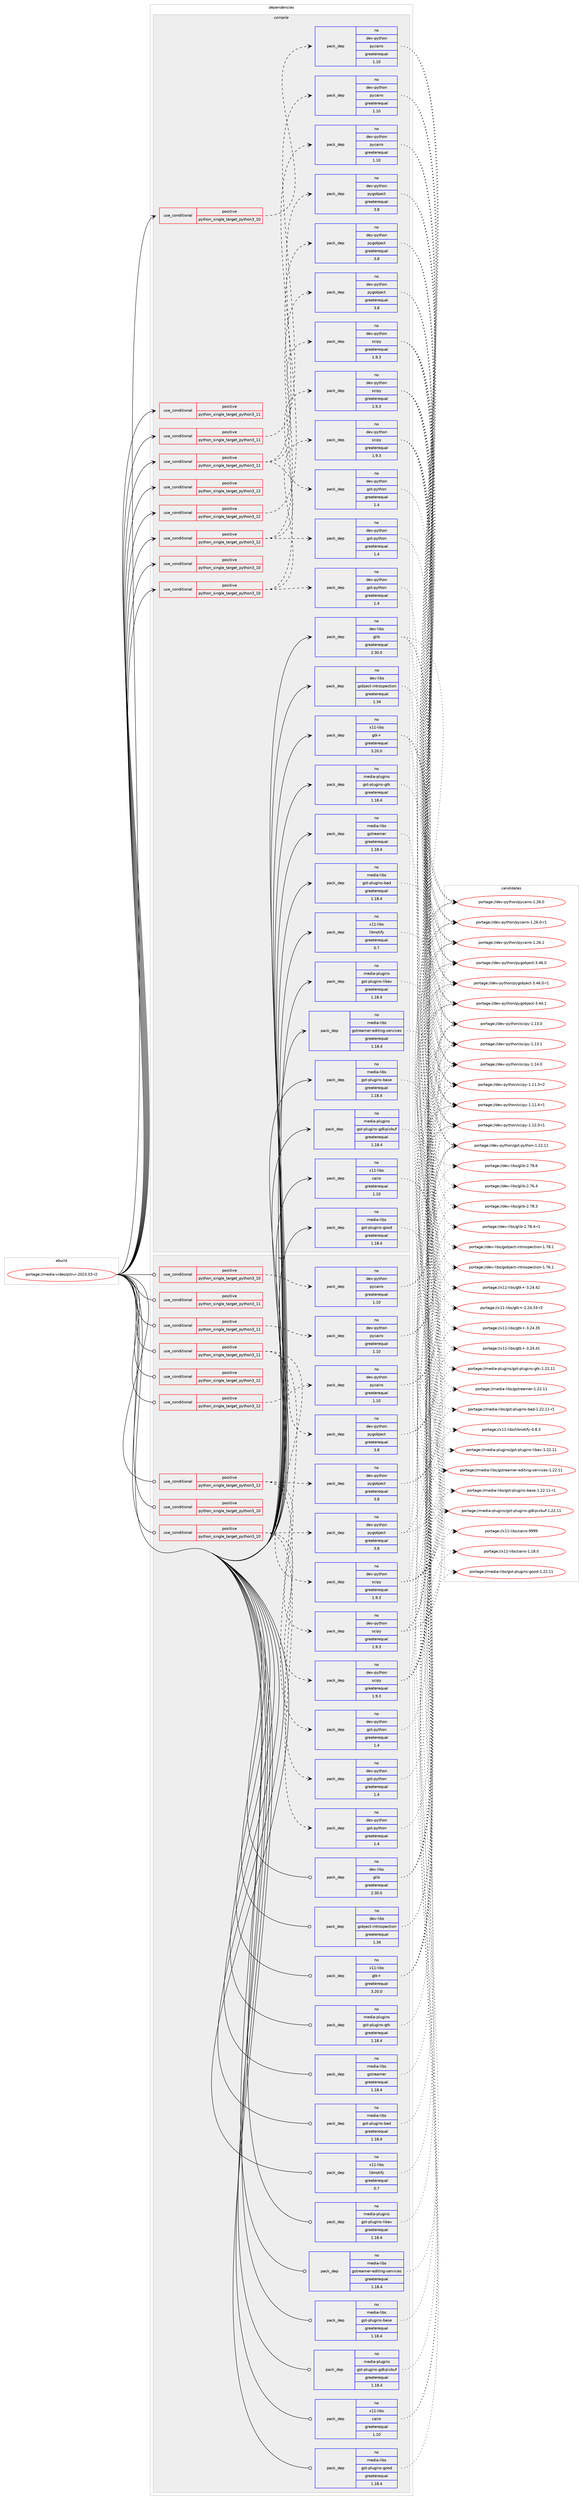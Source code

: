 digraph prolog {

# *************
# Graph options
# *************

newrank=true;
concentrate=true;
compound=true;
graph [rankdir=LR,fontname=Helvetica,fontsize=10,ranksep=1.5];#, ranksep=2.5, nodesep=0.2];
edge  [arrowhead=vee];
node  [fontname=Helvetica,fontsize=10];

# **********
# The ebuild
# **********

subgraph cluster_leftcol {
color=gray;
rank=same;
label=<<i>ebuild</i>>;
id [label="portage://media-video/pitivi-2023.03-r2", color=red, width=4, href="../media-video/pitivi-2023.03-r2.svg"];
}

# ****************
# The dependencies
# ****************

subgraph cluster_midcol {
color=gray;
label=<<i>dependencies</i>>;
subgraph cluster_compile {
fillcolor="#eeeeee";
style=filled;
label=<<i>compile</i>>;
subgraph cond83471 {
dependency171587 [label=<<TABLE BORDER="0" CELLBORDER="1" CELLSPACING="0" CELLPADDING="4"><TR><TD ROWSPAN="3" CELLPADDING="10">use_conditional</TD></TR><TR><TD>positive</TD></TR><TR><TD>python_single_target_python3_10</TD></TR></TABLE>>, shape=none, color=red];
# *** BEGIN UNKNOWN DEPENDENCY TYPE (TODO) ***
# dependency171587 -> package_dependency(portage://media-video/pitivi-2023.03-r2,install,no,dev-lang,python,none,[,,],[slot(3.10)],[use(enable(sqlite),none)])
# *** END UNKNOWN DEPENDENCY TYPE (TODO) ***

}
id:e -> dependency171587:w [weight=20,style="solid",arrowhead="vee"];
subgraph cond83472 {
dependency171588 [label=<<TABLE BORDER="0" CELLBORDER="1" CELLSPACING="0" CELLPADDING="4"><TR><TD ROWSPAN="3" CELLPADDING="10">use_conditional</TD></TR><TR><TD>positive</TD></TR><TR><TD>python_single_target_python3_10</TD></TR></TABLE>>, shape=none, color=red];
# *** BEGIN UNKNOWN DEPENDENCY TYPE (TODO) ***
# dependency171588 -> package_dependency(portage://media-video/pitivi-2023.03-r2,install,no,dev-python,dbus-python,none,[,,],[],[use(enable(python_targets_python3_10),negative)])
# *** END UNKNOWN DEPENDENCY TYPE (TODO) ***

subgraph pack85636 {
dependency171589 [label=<<TABLE BORDER="0" CELLBORDER="1" CELLSPACING="0" CELLPADDING="4" WIDTH="220"><TR><TD ROWSPAN="6" CELLPADDING="30">pack_dep</TD></TR><TR><TD WIDTH="110">no</TD></TR><TR><TD>dev-python</TD></TR><TR><TD>gst-python</TD></TR><TR><TD>greaterequal</TD></TR><TR><TD>1.4</TD></TR></TABLE>>, shape=none, color=blue];
}
dependency171588:e -> dependency171589:w [weight=20,style="dashed",arrowhead="vee"];
# *** BEGIN UNKNOWN DEPENDENCY TYPE (TODO) ***
# dependency171588 -> package_dependency(portage://media-video/pitivi-2023.03-r2,install,no,dev-python,matplotlib,none,[,,],[],[use(enable(python_targets_python3_10),negative)])
# *** END UNKNOWN DEPENDENCY TYPE (TODO) ***

# *** BEGIN UNKNOWN DEPENDENCY TYPE (TODO) ***
# dependency171588 -> package_dependency(portage://media-video/pitivi-2023.03-r2,install,no,dev-python,numpy,none,[,,],[],[use(enable(python_targets_python3_10),negative)])
# *** END UNKNOWN DEPENDENCY TYPE (TODO) ***

subgraph pack85637 {
dependency171590 [label=<<TABLE BORDER="0" CELLBORDER="1" CELLSPACING="0" CELLPADDING="4" WIDTH="220"><TR><TD ROWSPAN="6" CELLPADDING="30">pack_dep</TD></TR><TR><TD WIDTH="110">no</TD></TR><TR><TD>dev-python</TD></TR><TR><TD>pygobject</TD></TR><TR><TD>greaterequal</TD></TR><TR><TD>3.8</TD></TR></TABLE>>, shape=none, color=blue];
}
dependency171588:e -> dependency171590:w [weight=20,style="dashed",arrowhead="vee"];
subgraph pack85638 {
dependency171591 [label=<<TABLE BORDER="0" CELLBORDER="1" CELLSPACING="0" CELLPADDING="4" WIDTH="220"><TR><TD ROWSPAN="6" CELLPADDING="30">pack_dep</TD></TR><TR><TD WIDTH="110">no</TD></TR><TR><TD>dev-python</TD></TR><TR><TD>scipy</TD></TR><TR><TD>greaterequal</TD></TR><TR><TD>1.9.3</TD></TR></TABLE>>, shape=none, color=blue];
}
dependency171588:e -> dependency171591:w [weight=20,style="dashed",arrowhead="vee"];
}
id:e -> dependency171588:w [weight=20,style="solid",arrowhead="vee"];
subgraph cond83473 {
dependency171592 [label=<<TABLE BORDER="0" CELLBORDER="1" CELLSPACING="0" CELLPADDING="4"><TR><TD ROWSPAN="3" CELLPADDING="10">use_conditional</TD></TR><TR><TD>positive</TD></TR><TR><TD>python_single_target_python3_10</TD></TR></TABLE>>, shape=none, color=red];
subgraph pack85639 {
dependency171593 [label=<<TABLE BORDER="0" CELLBORDER="1" CELLSPACING="0" CELLPADDING="4" WIDTH="220"><TR><TD ROWSPAN="6" CELLPADDING="30">pack_dep</TD></TR><TR><TD WIDTH="110">no</TD></TR><TR><TD>dev-python</TD></TR><TR><TD>pycairo</TD></TR><TR><TD>greaterequal</TD></TR><TR><TD>1.10</TD></TR></TABLE>>, shape=none, color=blue];
}
dependency171592:e -> dependency171593:w [weight=20,style="dashed",arrowhead="vee"];
}
id:e -> dependency171592:w [weight=20,style="solid",arrowhead="vee"];
subgraph cond83474 {
dependency171594 [label=<<TABLE BORDER="0" CELLBORDER="1" CELLSPACING="0" CELLPADDING="4"><TR><TD ROWSPAN="3" CELLPADDING="10">use_conditional</TD></TR><TR><TD>positive</TD></TR><TR><TD>python_single_target_python3_11</TD></TR></TABLE>>, shape=none, color=red];
# *** BEGIN UNKNOWN DEPENDENCY TYPE (TODO) ***
# dependency171594 -> package_dependency(portage://media-video/pitivi-2023.03-r2,install,no,dev-lang,python,none,[,,],[slot(3.11)],[use(enable(sqlite),none)])
# *** END UNKNOWN DEPENDENCY TYPE (TODO) ***

}
id:e -> dependency171594:w [weight=20,style="solid",arrowhead="vee"];
subgraph cond83475 {
dependency171595 [label=<<TABLE BORDER="0" CELLBORDER="1" CELLSPACING="0" CELLPADDING="4"><TR><TD ROWSPAN="3" CELLPADDING="10">use_conditional</TD></TR><TR><TD>positive</TD></TR><TR><TD>python_single_target_python3_11</TD></TR></TABLE>>, shape=none, color=red];
# *** BEGIN UNKNOWN DEPENDENCY TYPE (TODO) ***
# dependency171595 -> package_dependency(portage://media-video/pitivi-2023.03-r2,install,no,dev-python,dbus-python,none,[,,],[],[use(enable(python_targets_python3_11),negative)])
# *** END UNKNOWN DEPENDENCY TYPE (TODO) ***

subgraph pack85640 {
dependency171596 [label=<<TABLE BORDER="0" CELLBORDER="1" CELLSPACING="0" CELLPADDING="4" WIDTH="220"><TR><TD ROWSPAN="6" CELLPADDING="30">pack_dep</TD></TR><TR><TD WIDTH="110">no</TD></TR><TR><TD>dev-python</TD></TR><TR><TD>gst-python</TD></TR><TR><TD>greaterequal</TD></TR><TR><TD>1.4</TD></TR></TABLE>>, shape=none, color=blue];
}
dependency171595:e -> dependency171596:w [weight=20,style="dashed",arrowhead="vee"];
# *** BEGIN UNKNOWN DEPENDENCY TYPE (TODO) ***
# dependency171595 -> package_dependency(portage://media-video/pitivi-2023.03-r2,install,no,dev-python,matplotlib,none,[,,],[],[use(enable(python_targets_python3_11),negative)])
# *** END UNKNOWN DEPENDENCY TYPE (TODO) ***

# *** BEGIN UNKNOWN DEPENDENCY TYPE (TODO) ***
# dependency171595 -> package_dependency(portage://media-video/pitivi-2023.03-r2,install,no,dev-python,numpy,none,[,,],[],[use(enable(python_targets_python3_11),negative)])
# *** END UNKNOWN DEPENDENCY TYPE (TODO) ***

subgraph pack85641 {
dependency171597 [label=<<TABLE BORDER="0" CELLBORDER="1" CELLSPACING="0" CELLPADDING="4" WIDTH="220"><TR><TD ROWSPAN="6" CELLPADDING="30">pack_dep</TD></TR><TR><TD WIDTH="110">no</TD></TR><TR><TD>dev-python</TD></TR><TR><TD>pygobject</TD></TR><TR><TD>greaterequal</TD></TR><TR><TD>3.8</TD></TR></TABLE>>, shape=none, color=blue];
}
dependency171595:e -> dependency171597:w [weight=20,style="dashed",arrowhead="vee"];
subgraph pack85642 {
dependency171598 [label=<<TABLE BORDER="0" CELLBORDER="1" CELLSPACING="0" CELLPADDING="4" WIDTH="220"><TR><TD ROWSPAN="6" CELLPADDING="30">pack_dep</TD></TR><TR><TD WIDTH="110">no</TD></TR><TR><TD>dev-python</TD></TR><TR><TD>scipy</TD></TR><TR><TD>greaterequal</TD></TR><TR><TD>1.9.3</TD></TR></TABLE>>, shape=none, color=blue];
}
dependency171595:e -> dependency171598:w [weight=20,style="dashed",arrowhead="vee"];
}
id:e -> dependency171595:w [weight=20,style="solid",arrowhead="vee"];
subgraph cond83476 {
dependency171599 [label=<<TABLE BORDER="0" CELLBORDER="1" CELLSPACING="0" CELLPADDING="4"><TR><TD ROWSPAN="3" CELLPADDING="10">use_conditional</TD></TR><TR><TD>positive</TD></TR><TR><TD>python_single_target_python3_11</TD></TR></TABLE>>, shape=none, color=red];
subgraph pack85643 {
dependency171600 [label=<<TABLE BORDER="0" CELLBORDER="1" CELLSPACING="0" CELLPADDING="4" WIDTH="220"><TR><TD ROWSPAN="6" CELLPADDING="30">pack_dep</TD></TR><TR><TD WIDTH="110">no</TD></TR><TR><TD>dev-python</TD></TR><TR><TD>pycairo</TD></TR><TR><TD>greaterequal</TD></TR><TR><TD>1.10</TD></TR></TABLE>>, shape=none, color=blue];
}
dependency171599:e -> dependency171600:w [weight=20,style="dashed",arrowhead="vee"];
}
id:e -> dependency171599:w [weight=20,style="solid",arrowhead="vee"];
subgraph cond83477 {
dependency171601 [label=<<TABLE BORDER="0" CELLBORDER="1" CELLSPACING="0" CELLPADDING="4"><TR><TD ROWSPAN="3" CELLPADDING="10">use_conditional</TD></TR><TR><TD>positive</TD></TR><TR><TD>python_single_target_python3_12</TD></TR></TABLE>>, shape=none, color=red];
# *** BEGIN UNKNOWN DEPENDENCY TYPE (TODO) ***
# dependency171601 -> package_dependency(portage://media-video/pitivi-2023.03-r2,install,no,dev-lang,python,none,[,,],[slot(3.12)],[use(enable(sqlite),none)])
# *** END UNKNOWN DEPENDENCY TYPE (TODO) ***

}
id:e -> dependency171601:w [weight=20,style="solid",arrowhead="vee"];
subgraph cond83478 {
dependency171602 [label=<<TABLE BORDER="0" CELLBORDER="1" CELLSPACING="0" CELLPADDING="4"><TR><TD ROWSPAN="3" CELLPADDING="10">use_conditional</TD></TR><TR><TD>positive</TD></TR><TR><TD>python_single_target_python3_12</TD></TR></TABLE>>, shape=none, color=red];
# *** BEGIN UNKNOWN DEPENDENCY TYPE (TODO) ***
# dependency171602 -> package_dependency(portage://media-video/pitivi-2023.03-r2,install,no,dev-python,dbus-python,none,[,,],[],[use(enable(python_targets_python3_12),negative)])
# *** END UNKNOWN DEPENDENCY TYPE (TODO) ***

subgraph pack85644 {
dependency171603 [label=<<TABLE BORDER="0" CELLBORDER="1" CELLSPACING="0" CELLPADDING="4" WIDTH="220"><TR><TD ROWSPAN="6" CELLPADDING="30">pack_dep</TD></TR><TR><TD WIDTH="110">no</TD></TR><TR><TD>dev-python</TD></TR><TR><TD>gst-python</TD></TR><TR><TD>greaterequal</TD></TR><TR><TD>1.4</TD></TR></TABLE>>, shape=none, color=blue];
}
dependency171602:e -> dependency171603:w [weight=20,style="dashed",arrowhead="vee"];
# *** BEGIN UNKNOWN DEPENDENCY TYPE (TODO) ***
# dependency171602 -> package_dependency(portage://media-video/pitivi-2023.03-r2,install,no,dev-python,matplotlib,none,[,,],[],[use(enable(python_targets_python3_12),negative)])
# *** END UNKNOWN DEPENDENCY TYPE (TODO) ***

# *** BEGIN UNKNOWN DEPENDENCY TYPE (TODO) ***
# dependency171602 -> package_dependency(portage://media-video/pitivi-2023.03-r2,install,no,dev-python,numpy,none,[,,],[],[use(enable(python_targets_python3_12),negative)])
# *** END UNKNOWN DEPENDENCY TYPE (TODO) ***

subgraph pack85645 {
dependency171604 [label=<<TABLE BORDER="0" CELLBORDER="1" CELLSPACING="0" CELLPADDING="4" WIDTH="220"><TR><TD ROWSPAN="6" CELLPADDING="30">pack_dep</TD></TR><TR><TD WIDTH="110">no</TD></TR><TR><TD>dev-python</TD></TR><TR><TD>pygobject</TD></TR><TR><TD>greaterequal</TD></TR><TR><TD>3.8</TD></TR></TABLE>>, shape=none, color=blue];
}
dependency171602:e -> dependency171604:w [weight=20,style="dashed",arrowhead="vee"];
subgraph pack85646 {
dependency171605 [label=<<TABLE BORDER="0" CELLBORDER="1" CELLSPACING="0" CELLPADDING="4" WIDTH="220"><TR><TD ROWSPAN="6" CELLPADDING="30">pack_dep</TD></TR><TR><TD WIDTH="110">no</TD></TR><TR><TD>dev-python</TD></TR><TR><TD>scipy</TD></TR><TR><TD>greaterequal</TD></TR><TR><TD>1.9.3</TD></TR></TABLE>>, shape=none, color=blue];
}
dependency171602:e -> dependency171605:w [weight=20,style="dashed",arrowhead="vee"];
}
id:e -> dependency171602:w [weight=20,style="solid",arrowhead="vee"];
subgraph cond83479 {
dependency171606 [label=<<TABLE BORDER="0" CELLBORDER="1" CELLSPACING="0" CELLPADDING="4"><TR><TD ROWSPAN="3" CELLPADDING="10">use_conditional</TD></TR><TR><TD>positive</TD></TR><TR><TD>python_single_target_python3_12</TD></TR></TABLE>>, shape=none, color=red];
subgraph pack85647 {
dependency171607 [label=<<TABLE BORDER="0" CELLBORDER="1" CELLSPACING="0" CELLPADDING="4" WIDTH="220"><TR><TD ROWSPAN="6" CELLPADDING="30">pack_dep</TD></TR><TR><TD WIDTH="110">no</TD></TR><TR><TD>dev-python</TD></TR><TR><TD>pycairo</TD></TR><TR><TD>greaterequal</TD></TR><TR><TD>1.10</TD></TR></TABLE>>, shape=none, color=blue];
}
dependency171606:e -> dependency171607:w [weight=20,style="dashed",arrowhead="vee"];
}
id:e -> dependency171606:w [weight=20,style="solid",arrowhead="vee"];
subgraph pack85648 {
dependency171608 [label=<<TABLE BORDER="0" CELLBORDER="1" CELLSPACING="0" CELLPADDING="4" WIDTH="220"><TR><TD ROWSPAN="6" CELLPADDING="30">pack_dep</TD></TR><TR><TD WIDTH="110">no</TD></TR><TR><TD>dev-libs</TD></TR><TR><TD>glib</TD></TR><TR><TD>greaterequal</TD></TR><TR><TD>2.30.0</TD></TR></TABLE>>, shape=none, color=blue];
}
id:e -> dependency171608:w [weight=20,style="solid",arrowhead="vee"];
subgraph pack85649 {
dependency171609 [label=<<TABLE BORDER="0" CELLBORDER="1" CELLSPACING="0" CELLPADDING="4" WIDTH="220"><TR><TD ROWSPAN="6" CELLPADDING="30">pack_dep</TD></TR><TR><TD WIDTH="110">no</TD></TR><TR><TD>dev-libs</TD></TR><TR><TD>gobject-introspection</TD></TR><TR><TD>greaterequal</TD></TR><TR><TD>1.34</TD></TR></TABLE>>, shape=none, color=blue];
}
id:e -> dependency171609:w [weight=20,style="solid",arrowhead="vee"];
# *** BEGIN UNKNOWN DEPENDENCY TYPE (TODO) ***
# id -> package_dependency(portage://media-video/pitivi-2023.03-r2,install,no,dev-libs,libpeas,none,[,,],[slot(0)],[use(optenable(python_single_target_python3_10),negative),use(optenable(python_single_target_python3_11),negative),use(optenable(python_single_target_python3_12),negative)])
# *** END UNKNOWN DEPENDENCY TYPE (TODO) ***

# *** BEGIN UNKNOWN DEPENDENCY TYPE (TODO) ***
# id -> package_dependency(portage://media-video/pitivi-2023.03-r2,install,no,gnome-base,librsvg,none,[,,],any_same_slot,[])
# *** END UNKNOWN DEPENDENCY TYPE (TODO) ***

subgraph pack85650 {
dependency171610 [label=<<TABLE BORDER="0" CELLBORDER="1" CELLSPACING="0" CELLPADDING="4" WIDTH="220"><TR><TD ROWSPAN="6" CELLPADDING="30">pack_dep</TD></TR><TR><TD WIDTH="110">no</TD></TR><TR><TD>media-libs</TD></TR><TR><TD>gst-plugins-bad</TD></TR><TR><TD>greaterequal</TD></TR><TR><TD>1.18.4</TD></TR></TABLE>>, shape=none, color=blue];
}
id:e -> dependency171610:w [weight=20,style="solid",arrowhead="vee"];
subgraph pack85651 {
dependency171611 [label=<<TABLE BORDER="0" CELLBORDER="1" CELLSPACING="0" CELLPADDING="4" WIDTH="220"><TR><TD ROWSPAN="6" CELLPADDING="30">pack_dep</TD></TR><TR><TD WIDTH="110">no</TD></TR><TR><TD>media-libs</TD></TR><TR><TD>gst-plugins-base</TD></TR><TR><TD>greaterequal</TD></TR><TR><TD>1.18.4</TD></TR></TABLE>>, shape=none, color=blue];
}
id:e -> dependency171611:w [weight=20,style="solid",arrowhead="vee"];
subgraph pack85652 {
dependency171612 [label=<<TABLE BORDER="0" CELLBORDER="1" CELLSPACING="0" CELLPADDING="4" WIDTH="220"><TR><TD ROWSPAN="6" CELLPADDING="30">pack_dep</TD></TR><TR><TD WIDTH="110">no</TD></TR><TR><TD>media-libs</TD></TR><TR><TD>gst-plugins-good</TD></TR><TR><TD>greaterequal</TD></TR><TR><TD>1.18.4</TD></TR></TABLE>>, shape=none, color=blue];
}
id:e -> dependency171612:w [weight=20,style="solid",arrowhead="vee"];
subgraph pack85653 {
dependency171613 [label=<<TABLE BORDER="0" CELLBORDER="1" CELLSPACING="0" CELLPADDING="4" WIDTH="220"><TR><TD ROWSPAN="6" CELLPADDING="30">pack_dep</TD></TR><TR><TD WIDTH="110">no</TD></TR><TR><TD>media-libs</TD></TR><TR><TD>gstreamer</TD></TR><TR><TD>greaterequal</TD></TR><TR><TD>1.18.4</TD></TR></TABLE>>, shape=none, color=blue];
}
id:e -> dependency171613:w [weight=20,style="solid",arrowhead="vee"];
subgraph pack85654 {
dependency171614 [label=<<TABLE BORDER="0" CELLBORDER="1" CELLSPACING="0" CELLPADDING="4" WIDTH="220"><TR><TD ROWSPAN="6" CELLPADDING="30">pack_dep</TD></TR><TR><TD WIDTH="110">no</TD></TR><TR><TD>media-libs</TD></TR><TR><TD>gstreamer-editing-services</TD></TR><TR><TD>greaterequal</TD></TR><TR><TD>1.18.4</TD></TR></TABLE>>, shape=none, color=blue];
}
id:e -> dependency171614:w [weight=20,style="solid",arrowhead="vee"];
subgraph pack85655 {
dependency171615 [label=<<TABLE BORDER="0" CELLBORDER="1" CELLSPACING="0" CELLPADDING="4" WIDTH="220"><TR><TD ROWSPAN="6" CELLPADDING="30">pack_dep</TD></TR><TR><TD WIDTH="110">no</TD></TR><TR><TD>media-plugins</TD></TR><TR><TD>gst-plugins-gdkpixbuf</TD></TR><TR><TD>greaterequal</TD></TR><TR><TD>1.18.4</TD></TR></TABLE>>, shape=none, color=blue];
}
id:e -> dependency171615:w [weight=20,style="solid",arrowhead="vee"];
subgraph pack85656 {
dependency171616 [label=<<TABLE BORDER="0" CELLBORDER="1" CELLSPACING="0" CELLPADDING="4" WIDTH="220"><TR><TD ROWSPAN="6" CELLPADDING="30">pack_dep</TD></TR><TR><TD WIDTH="110">no</TD></TR><TR><TD>media-plugins</TD></TR><TR><TD>gst-plugins-gtk</TD></TR><TR><TD>greaterequal</TD></TR><TR><TD>1.18.4</TD></TR></TABLE>>, shape=none, color=blue];
}
id:e -> dependency171616:w [weight=20,style="solid",arrowhead="vee"];
subgraph pack85657 {
dependency171617 [label=<<TABLE BORDER="0" CELLBORDER="1" CELLSPACING="0" CELLPADDING="4" WIDTH="220"><TR><TD ROWSPAN="6" CELLPADDING="30">pack_dep</TD></TR><TR><TD WIDTH="110">no</TD></TR><TR><TD>media-plugins</TD></TR><TR><TD>gst-plugins-libav</TD></TR><TR><TD>greaterequal</TD></TR><TR><TD>1.18.4</TD></TR></TABLE>>, shape=none, color=blue];
}
id:e -> dependency171617:w [weight=20,style="solid",arrowhead="vee"];
subgraph pack85658 {
dependency171618 [label=<<TABLE BORDER="0" CELLBORDER="1" CELLSPACING="0" CELLPADDING="4" WIDTH="220"><TR><TD ROWSPAN="6" CELLPADDING="30">pack_dep</TD></TR><TR><TD WIDTH="110">no</TD></TR><TR><TD>x11-libs</TD></TR><TR><TD>cairo</TD></TR><TR><TD>greaterequal</TD></TR><TR><TD>1.10</TD></TR></TABLE>>, shape=none, color=blue];
}
id:e -> dependency171618:w [weight=20,style="solid",arrowhead="vee"];
subgraph pack85659 {
dependency171619 [label=<<TABLE BORDER="0" CELLBORDER="1" CELLSPACING="0" CELLPADDING="4" WIDTH="220"><TR><TD ROWSPAN="6" CELLPADDING="30">pack_dep</TD></TR><TR><TD WIDTH="110">no</TD></TR><TR><TD>x11-libs</TD></TR><TR><TD>gtk+</TD></TR><TR><TD>greaterequal</TD></TR><TR><TD>3.20.0</TD></TR></TABLE>>, shape=none, color=blue];
}
id:e -> dependency171619:w [weight=20,style="solid",arrowhead="vee"];
subgraph pack85660 {
dependency171620 [label=<<TABLE BORDER="0" CELLBORDER="1" CELLSPACING="0" CELLPADDING="4" WIDTH="220"><TR><TD ROWSPAN="6" CELLPADDING="30">pack_dep</TD></TR><TR><TD WIDTH="110">no</TD></TR><TR><TD>x11-libs</TD></TR><TR><TD>libnotify</TD></TR><TR><TD>greaterequal</TD></TR><TR><TD>0.7</TD></TR></TABLE>>, shape=none, color=blue];
}
id:e -> dependency171620:w [weight=20,style="solid",arrowhead="vee"];
# *** BEGIN UNKNOWN DEPENDENCY TYPE (TODO) ***
# id -> package_dependency(portage://media-video/pitivi-2023.03-r2,install,no,x11-libs,libwnck,none,[,,],[slot(3)],[use(enable(introspection),none)])
# *** END UNKNOWN DEPENDENCY TYPE (TODO) ***

}
subgraph cluster_compileandrun {
fillcolor="#eeeeee";
style=filled;
label=<<i>compile and run</i>>;
}
subgraph cluster_run {
fillcolor="#eeeeee";
style=filled;
label=<<i>run</i>>;
subgraph cond83480 {
dependency171621 [label=<<TABLE BORDER="0" CELLBORDER="1" CELLSPACING="0" CELLPADDING="4"><TR><TD ROWSPAN="3" CELLPADDING="10">use_conditional</TD></TR><TR><TD>positive</TD></TR><TR><TD>python_single_target_python3_10</TD></TR></TABLE>>, shape=none, color=red];
# *** BEGIN UNKNOWN DEPENDENCY TYPE (TODO) ***
# dependency171621 -> package_dependency(portage://media-video/pitivi-2023.03-r2,run,no,dev-lang,python,none,[,,],[slot(3.10)],[use(enable(sqlite),none)])
# *** END UNKNOWN DEPENDENCY TYPE (TODO) ***

}
id:e -> dependency171621:w [weight=20,style="solid",arrowhead="odot"];
subgraph cond83481 {
dependency171622 [label=<<TABLE BORDER="0" CELLBORDER="1" CELLSPACING="0" CELLPADDING="4"><TR><TD ROWSPAN="3" CELLPADDING="10">use_conditional</TD></TR><TR><TD>positive</TD></TR><TR><TD>python_single_target_python3_10</TD></TR></TABLE>>, shape=none, color=red];
# *** BEGIN UNKNOWN DEPENDENCY TYPE (TODO) ***
# dependency171622 -> package_dependency(portage://media-video/pitivi-2023.03-r2,run,no,dev-python,dbus-python,none,[,,],[],[use(enable(python_targets_python3_10),negative)])
# *** END UNKNOWN DEPENDENCY TYPE (TODO) ***

subgraph pack85661 {
dependency171623 [label=<<TABLE BORDER="0" CELLBORDER="1" CELLSPACING="0" CELLPADDING="4" WIDTH="220"><TR><TD ROWSPAN="6" CELLPADDING="30">pack_dep</TD></TR><TR><TD WIDTH="110">no</TD></TR><TR><TD>dev-python</TD></TR><TR><TD>gst-python</TD></TR><TR><TD>greaterequal</TD></TR><TR><TD>1.4</TD></TR></TABLE>>, shape=none, color=blue];
}
dependency171622:e -> dependency171623:w [weight=20,style="dashed",arrowhead="vee"];
# *** BEGIN UNKNOWN DEPENDENCY TYPE (TODO) ***
# dependency171622 -> package_dependency(portage://media-video/pitivi-2023.03-r2,run,no,dev-python,matplotlib,none,[,,],[],[use(enable(python_targets_python3_10),negative)])
# *** END UNKNOWN DEPENDENCY TYPE (TODO) ***

# *** BEGIN UNKNOWN DEPENDENCY TYPE (TODO) ***
# dependency171622 -> package_dependency(portage://media-video/pitivi-2023.03-r2,run,no,dev-python,numpy,none,[,,],[],[use(enable(python_targets_python3_10),negative)])
# *** END UNKNOWN DEPENDENCY TYPE (TODO) ***

subgraph pack85662 {
dependency171624 [label=<<TABLE BORDER="0" CELLBORDER="1" CELLSPACING="0" CELLPADDING="4" WIDTH="220"><TR><TD ROWSPAN="6" CELLPADDING="30">pack_dep</TD></TR><TR><TD WIDTH="110">no</TD></TR><TR><TD>dev-python</TD></TR><TR><TD>pygobject</TD></TR><TR><TD>greaterequal</TD></TR><TR><TD>3.8</TD></TR></TABLE>>, shape=none, color=blue];
}
dependency171622:e -> dependency171624:w [weight=20,style="dashed",arrowhead="vee"];
subgraph pack85663 {
dependency171625 [label=<<TABLE BORDER="0" CELLBORDER="1" CELLSPACING="0" CELLPADDING="4" WIDTH="220"><TR><TD ROWSPAN="6" CELLPADDING="30">pack_dep</TD></TR><TR><TD WIDTH="110">no</TD></TR><TR><TD>dev-python</TD></TR><TR><TD>scipy</TD></TR><TR><TD>greaterequal</TD></TR><TR><TD>1.9.3</TD></TR></TABLE>>, shape=none, color=blue];
}
dependency171622:e -> dependency171625:w [weight=20,style="dashed",arrowhead="vee"];
}
id:e -> dependency171622:w [weight=20,style="solid",arrowhead="odot"];
subgraph cond83482 {
dependency171626 [label=<<TABLE BORDER="0" CELLBORDER="1" CELLSPACING="0" CELLPADDING="4"><TR><TD ROWSPAN="3" CELLPADDING="10">use_conditional</TD></TR><TR><TD>positive</TD></TR><TR><TD>python_single_target_python3_10</TD></TR></TABLE>>, shape=none, color=red];
subgraph pack85664 {
dependency171627 [label=<<TABLE BORDER="0" CELLBORDER="1" CELLSPACING="0" CELLPADDING="4" WIDTH="220"><TR><TD ROWSPAN="6" CELLPADDING="30">pack_dep</TD></TR><TR><TD WIDTH="110">no</TD></TR><TR><TD>dev-python</TD></TR><TR><TD>pycairo</TD></TR><TR><TD>greaterequal</TD></TR><TR><TD>1.10</TD></TR></TABLE>>, shape=none, color=blue];
}
dependency171626:e -> dependency171627:w [weight=20,style="dashed",arrowhead="vee"];
}
id:e -> dependency171626:w [weight=20,style="solid",arrowhead="odot"];
subgraph cond83483 {
dependency171628 [label=<<TABLE BORDER="0" CELLBORDER="1" CELLSPACING="0" CELLPADDING="4"><TR><TD ROWSPAN="3" CELLPADDING="10">use_conditional</TD></TR><TR><TD>positive</TD></TR><TR><TD>python_single_target_python3_11</TD></TR></TABLE>>, shape=none, color=red];
# *** BEGIN UNKNOWN DEPENDENCY TYPE (TODO) ***
# dependency171628 -> package_dependency(portage://media-video/pitivi-2023.03-r2,run,no,dev-lang,python,none,[,,],[slot(3.11)],[use(enable(sqlite),none)])
# *** END UNKNOWN DEPENDENCY TYPE (TODO) ***

}
id:e -> dependency171628:w [weight=20,style="solid",arrowhead="odot"];
subgraph cond83484 {
dependency171629 [label=<<TABLE BORDER="0" CELLBORDER="1" CELLSPACING="0" CELLPADDING="4"><TR><TD ROWSPAN="3" CELLPADDING="10">use_conditional</TD></TR><TR><TD>positive</TD></TR><TR><TD>python_single_target_python3_11</TD></TR></TABLE>>, shape=none, color=red];
# *** BEGIN UNKNOWN DEPENDENCY TYPE (TODO) ***
# dependency171629 -> package_dependency(portage://media-video/pitivi-2023.03-r2,run,no,dev-python,dbus-python,none,[,,],[],[use(enable(python_targets_python3_11),negative)])
# *** END UNKNOWN DEPENDENCY TYPE (TODO) ***

subgraph pack85665 {
dependency171630 [label=<<TABLE BORDER="0" CELLBORDER="1" CELLSPACING="0" CELLPADDING="4" WIDTH="220"><TR><TD ROWSPAN="6" CELLPADDING="30">pack_dep</TD></TR><TR><TD WIDTH="110">no</TD></TR><TR><TD>dev-python</TD></TR><TR><TD>gst-python</TD></TR><TR><TD>greaterequal</TD></TR><TR><TD>1.4</TD></TR></TABLE>>, shape=none, color=blue];
}
dependency171629:e -> dependency171630:w [weight=20,style="dashed",arrowhead="vee"];
# *** BEGIN UNKNOWN DEPENDENCY TYPE (TODO) ***
# dependency171629 -> package_dependency(portage://media-video/pitivi-2023.03-r2,run,no,dev-python,matplotlib,none,[,,],[],[use(enable(python_targets_python3_11),negative)])
# *** END UNKNOWN DEPENDENCY TYPE (TODO) ***

# *** BEGIN UNKNOWN DEPENDENCY TYPE (TODO) ***
# dependency171629 -> package_dependency(portage://media-video/pitivi-2023.03-r2,run,no,dev-python,numpy,none,[,,],[],[use(enable(python_targets_python3_11),negative)])
# *** END UNKNOWN DEPENDENCY TYPE (TODO) ***

subgraph pack85666 {
dependency171631 [label=<<TABLE BORDER="0" CELLBORDER="1" CELLSPACING="0" CELLPADDING="4" WIDTH="220"><TR><TD ROWSPAN="6" CELLPADDING="30">pack_dep</TD></TR><TR><TD WIDTH="110">no</TD></TR><TR><TD>dev-python</TD></TR><TR><TD>pygobject</TD></TR><TR><TD>greaterequal</TD></TR><TR><TD>3.8</TD></TR></TABLE>>, shape=none, color=blue];
}
dependency171629:e -> dependency171631:w [weight=20,style="dashed",arrowhead="vee"];
subgraph pack85667 {
dependency171632 [label=<<TABLE BORDER="0" CELLBORDER="1" CELLSPACING="0" CELLPADDING="4" WIDTH="220"><TR><TD ROWSPAN="6" CELLPADDING="30">pack_dep</TD></TR><TR><TD WIDTH="110">no</TD></TR><TR><TD>dev-python</TD></TR><TR><TD>scipy</TD></TR><TR><TD>greaterequal</TD></TR><TR><TD>1.9.3</TD></TR></TABLE>>, shape=none, color=blue];
}
dependency171629:e -> dependency171632:w [weight=20,style="dashed",arrowhead="vee"];
}
id:e -> dependency171629:w [weight=20,style="solid",arrowhead="odot"];
subgraph cond83485 {
dependency171633 [label=<<TABLE BORDER="0" CELLBORDER="1" CELLSPACING="0" CELLPADDING="4"><TR><TD ROWSPAN="3" CELLPADDING="10">use_conditional</TD></TR><TR><TD>positive</TD></TR><TR><TD>python_single_target_python3_11</TD></TR></TABLE>>, shape=none, color=red];
subgraph pack85668 {
dependency171634 [label=<<TABLE BORDER="0" CELLBORDER="1" CELLSPACING="0" CELLPADDING="4" WIDTH="220"><TR><TD ROWSPAN="6" CELLPADDING="30">pack_dep</TD></TR><TR><TD WIDTH="110">no</TD></TR><TR><TD>dev-python</TD></TR><TR><TD>pycairo</TD></TR><TR><TD>greaterequal</TD></TR><TR><TD>1.10</TD></TR></TABLE>>, shape=none, color=blue];
}
dependency171633:e -> dependency171634:w [weight=20,style="dashed",arrowhead="vee"];
}
id:e -> dependency171633:w [weight=20,style="solid",arrowhead="odot"];
subgraph cond83486 {
dependency171635 [label=<<TABLE BORDER="0" CELLBORDER="1" CELLSPACING="0" CELLPADDING="4"><TR><TD ROWSPAN="3" CELLPADDING="10">use_conditional</TD></TR><TR><TD>positive</TD></TR><TR><TD>python_single_target_python3_12</TD></TR></TABLE>>, shape=none, color=red];
# *** BEGIN UNKNOWN DEPENDENCY TYPE (TODO) ***
# dependency171635 -> package_dependency(portage://media-video/pitivi-2023.03-r2,run,no,dev-lang,python,none,[,,],[slot(3.12)],[use(enable(sqlite),none)])
# *** END UNKNOWN DEPENDENCY TYPE (TODO) ***

}
id:e -> dependency171635:w [weight=20,style="solid",arrowhead="odot"];
subgraph cond83487 {
dependency171636 [label=<<TABLE BORDER="0" CELLBORDER="1" CELLSPACING="0" CELLPADDING="4"><TR><TD ROWSPAN="3" CELLPADDING="10">use_conditional</TD></TR><TR><TD>positive</TD></TR><TR><TD>python_single_target_python3_12</TD></TR></TABLE>>, shape=none, color=red];
# *** BEGIN UNKNOWN DEPENDENCY TYPE (TODO) ***
# dependency171636 -> package_dependency(portage://media-video/pitivi-2023.03-r2,run,no,dev-python,dbus-python,none,[,,],[],[use(enable(python_targets_python3_12),negative)])
# *** END UNKNOWN DEPENDENCY TYPE (TODO) ***

subgraph pack85669 {
dependency171637 [label=<<TABLE BORDER="0" CELLBORDER="1" CELLSPACING="0" CELLPADDING="4" WIDTH="220"><TR><TD ROWSPAN="6" CELLPADDING="30">pack_dep</TD></TR><TR><TD WIDTH="110">no</TD></TR><TR><TD>dev-python</TD></TR><TR><TD>gst-python</TD></TR><TR><TD>greaterequal</TD></TR><TR><TD>1.4</TD></TR></TABLE>>, shape=none, color=blue];
}
dependency171636:e -> dependency171637:w [weight=20,style="dashed",arrowhead="vee"];
# *** BEGIN UNKNOWN DEPENDENCY TYPE (TODO) ***
# dependency171636 -> package_dependency(portage://media-video/pitivi-2023.03-r2,run,no,dev-python,matplotlib,none,[,,],[],[use(enable(python_targets_python3_12),negative)])
# *** END UNKNOWN DEPENDENCY TYPE (TODO) ***

# *** BEGIN UNKNOWN DEPENDENCY TYPE (TODO) ***
# dependency171636 -> package_dependency(portage://media-video/pitivi-2023.03-r2,run,no,dev-python,numpy,none,[,,],[],[use(enable(python_targets_python3_12),negative)])
# *** END UNKNOWN DEPENDENCY TYPE (TODO) ***

subgraph pack85670 {
dependency171638 [label=<<TABLE BORDER="0" CELLBORDER="1" CELLSPACING="0" CELLPADDING="4" WIDTH="220"><TR><TD ROWSPAN="6" CELLPADDING="30">pack_dep</TD></TR><TR><TD WIDTH="110">no</TD></TR><TR><TD>dev-python</TD></TR><TR><TD>pygobject</TD></TR><TR><TD>greaterequal</TD></TR><TR><TD>3.8</TD></TR></TABLE>>, shape=none, color=blue];
}
dependency171636:e -> dependency171638:w [weight=20,style="dashed",arrowhead="vee"];
subgraph pack85671 {
dependency171639 [label=<<TABLE BORDER="0" CELLBORDER="1" CELLSPACING="0" CELLPADDING="4" WIDTH="220"><TR><TD ROWSPAN="6" CELLPADDING="30">pack_dep</TD></TR><TR><TD WIDTH="110">no</TD></TR><TR><TD>dev-python</TD></TR><TR><TD>scipy</TD></TR><TR><TD>greaterequal</TD></TR><TR><TD>1.9.3</TD></TR></TABLE>>, shape=none, color=blue];
}
dependency171636:e -> dependency171639:w [weight=20,style="dashed",arrowhead="vee"];
}
id:e -> dependency171636:w [weight=20,style="solid",arrowhead="odot"];
subgraph cond83488 {
dependency171640 [label=<<TABLE BORDER="0" CELLBORDER="1" CELLSPACING="0" CELLPADDING="4"><TR><TD ROWSPAN="3" CELLPADDING="10">use_conditional</TD></TR><TR><TD>positive</TD></TR><TR><TD>python_single_target_python3_12</TD></TR></TABLE>>, shape=none, color=red];
subgraph pack85672 {
dependency171641 [label=<<TABLE BORDER="0" CELLBORDER="1" CELLSPACING="0" CELLPADDING="4" WIDTH="220"><TR><TD ROWSPAN="6" CELLPADDING="30">pack_dep</TD></TR><TR><TD WIDTH="110">no</TD></TR><TR><TD>dev-python</TD></TR><TR><TD>pycairo</TD></TR><TR><TD>greaterequal</TD></TR><TR><TD>1.10</TD></TR></TABLE>>, shape=none, color=blue];
}
dependency171640:e -> dependency171641:w [weight=20,style="dashed",arrowhead="vee"];
}
id:e -> dependency171640:w [weight=20,style="solid",arrowhead="odot"];
subgraph pack85673 {
dependency171642 [label=<<TABLE BORDER="0" CELLBORDER="1" CELLSPACING="0" CELLPADDING="4" WIDTH="220"><TR><TD ROWSPAN="6" CELLPADDING="30">pack_dep</TD></TR><TR><TD WIDTH="110">no</TD></TR><TR><TD>dev-libs</TD></TR><TR><TD>glib</TD></TR><TR><TD>greaterequal</TD></TR><TR><TD>2.30.0</TD></TR></TABLE>>, shape=none, color=blue];
}
id:e -> dependency171642:w [weight=20,style="solid",arrowhead="odot"];
subgraph pack85674 {
dependency171643 [label=<<TABLE BORDER="0" CELLBORDER="1" CELLSPACING="0" CELLPADDING="4" WIDTH="220"><TR><TD ROWSPAN="6" CELLPADDING="30">pack_dep</TD></TR><TR><TD WIDTH="110">no</TD></TR><TR><TD>dev-libs</TD></TR><TR><TD>gobject-introspection</TD></TR><TR><TD>greaterequal</TD></TR><TR><TD>1.34</TD></TR></TABLE>>, shape=none, color=blue];
}
id:e -> dependency171643:w [weight=20,style="solid",arrowhead="odot"];
# *** BEGIN UNKNOWN DEPENDENCY TYPE (TODO) ***
# id -> package_dependency(portage://media-video/pitivi-2023.03-r2,run,no,dev-libs,libpeas,none,[,,],[slot(0)],[use(optenable(python_single_target_python3_10),negative),use(optenable(python_single_target_python3_11),negative),use(optenable(python_single_target_python3_12),negative)])
# *** END UNKNOWN DEPENDENCY TYPE (TODO) ***

# *** BEGIN UNKNOWN DEPENDENCY TYPE (TODO) ***
# id -> package_dependency(portage://media-video/pitivi-2023.03-r2,run,no,gnome-base,librsvg,none,[,,],any_same_slot,[])
# *** END UNKNOWN DEPENDENCY TYPE (TODO) ***

subgraph pack85675 {
dependency171644 [label=<<TABLE BORDER="0" CELLBORDER="1" CELLSPACING="0" CELLPADDING="4" WIDTH="220"><TR><TD ROWSPAN="6" CELLPADDING="30">pack_dep</TD></TR><TR><TD WIDTH="110">no</TD></TR><TR><TD>media-libs</TD></TR><TR><TD>gst-plugins-bad</TD></TR><TR><TD>greaterequal</TD></TR><TR><TD>1.18.4</TD></TR></TABLE>>, shape=none, color=blue];
}
id:e -> dependency171644:w [weight=20,style="solid",arrowhead="odot"];
subgraph pack85676 {
dependency171645 [label=<<TABLE BORDER="0" CELLBORDER="1" CELLSPACING="0" CELLPADDING="4" WIDTH="220"><TR><TD ROWSPAN="6" CELLPADDING="30">pack_dep</TD></TR><TR><TD WIDTH="110">no</TD></TR><TR><TD>media-libs</TD></TR><TR><TD>gst-plugins-base</TD></TR><TR><TD>greaterequal</TD></TR><TR><TD>1.18.4</TD></TR></TABLE>>, shape=none, color=blue];
}
id:e -> dependency171645:w [weight=20,style="solid",arrowhead="odot"];
subgraph pack85677 {
dependency171646 [label=<<TABLE BORDER="0" CELLBORDER="1" CELLSPACING="0" CELLPADDING="4" WIDTH="220"><TR><TD ROWSPAN="6" CELLPADDING="30">pack_dep</TD></TR><TR><TD WIDTH="110">no</TD></TR><TR><TD>media-libs</TD></TR><TR><TD>gst-plugins-good</TD></TR><TR><TD>greaterequal</TD></TR><TR><TD>1.18.4</TD></TR></TABLE>>, shape=none, color=blue];
}
id:e -> dependency171646:w [weight=20,style="solid",arrowhead="odot"];
subgraph pack85678 {
dependency171647 [label=<<TABLE BORDER="0" CELLBORDER="1" CELLSPACING="0" CELLPADDING="4" WIDTH="220"><TR><TD ROWSPAN="6" CELLPADDING="30">pack_dep</TD></TR><TR><TD WIDTH="110">no</TD></TR><TR><TD>media-libs</TD></TR><TR><TD>gstreamer</TD></TR><TR><TD>greaterequal</TD></TR><TR><TD>1.18.4</TD></TR></TABLE>>, shape=none, color=blue];
}
id:e -> dependency171647:w [weight=20,style="solid",arrowhead="odot"];
subgraph pack85679 {
dependency171648 [label=<<TABLE BORDER="0" CELLBORDER="1" CELLSPACING="0" CELLPADDING="4" WIDTH="220"><TR><TD ROWSPAN="6" CELLPADDING="30">pack_dep</TD></TR><TR><TD WIDTH="110">no</TD></TR><TR><TD>media-libs</TD></TR><TR><TD>gstreamer-editing-services</TD></TR><TR><TD>greaterequal</TD></TR><TR><TD>1.18.4</TD></TR></TABLE>>, shape=none, color=blue];
}
id:e -> dependency171648:w [weight=20,style="solid",arrowhead="odot"];
subgraph pack85680 {
dependency171649 [label=<<TABLE BORDER="0" CELLBORDER="1" CELLSPACING="0" CELLPADDING="4" WIDTH="220"><TR><TD ROWSPAN="6" CELLPADDING="30">pack_dep</TD></TR><TR><TD WIDTH="110">no</TD></TR><TR><TD>media-plugins</TD></TR><TR><TD>gst-plugins-gdkpixbuf</TD></TR><TR><TD>greaterequal</TD></TR><TR><TD>1.18.4</TD></TR></TABLE>>, shape=none, color=blue];
}
id:e -> dependency171649:w [weight=20,style="solid",arrowhead="odot"];
subgraph pack85681 {
dependency171650 [label=<<TABLE BORDER="0" CELLBORDER="1" CELLSPACING="0" CELLPADDING="4" WIDTH="220"><TR><TD ROWSPAN="6" CELLPADDING="30">pack_dep</TD></TR><TR><TD WIDTH="110">no</TD></TR><TR><TD>media-plugins</TD></TR><TR><TD>gst-plugins-gtk</TD></TR><TR><TD>greaterequal</TD></TR><TR><TD>1.18.4</TD></TR></TABLE>>, shape=none, color=blue];
}
id:e -> dependency171650:w [weight=20,style="solid",arrowhead="odot"];
subgraph pack85682 {
dependency171651 [label=<<TABLE BORDER="0" CELLBORDER="1" CELLSPACING="0" CELLPADDING="4" WIDTH="220"><TR><TD ROWSPAN="6" CELLPADDING="30">pack_dep</TD></TR><TR><TD WIDTH="110">no</TD></TR><TR><TD>media-plugins</TD></TR><TR><TD>gst-plugins-libav</TD></TR><TR><TD>greaterequal</TD></TR><TR><TD>1.18.4</TD></TR></TABLE>>, shape=none, color=blue];
}
id:e -> dependency171651:w [weight=20,style="solid",arrowhead="odot"];
subgraph pack85683 {
dependency171652 [label=<<TABLE BORDER="0" CELLBORDER="1" CELLSPACING="0" CELLPADDING="4" WIDTH="220"><TR><TD ROWSPAN="6" CELLPADDING="30">pack_dep</TD></TR><TR><TD WIDTH="110">no</TD></TR><TR><TD>x11-libs</TD></TR><TR><TD>cairo</TD></TR><TR><TD>greaterequal</TD></TR><TR><TD>1.10</TD></TR></TABLE>>, shape=none, color=blue];
}
id:e -> dependency171652:w [weight=20,style="solid",arrowhead="odot"];
subgraph pack85684 {
dependency171653 [label=<<TABLE BORDER="0" CELLBORDER="1" CELLSPACING="0" CELLPADDING="4" WIDTH="220"><TR><TD ROWSPAN="6" CELLPADDING="30">pack_dep</TD></TR><TR><TD WIDTH="110">no</TD></TR><TR><TD>x11-libs</TD></TR><TR><TD>gtk+</TD></TR><TR><TD>greaterequal</TD></TR><TR><TD>3.20.0</TD></TR></TABLE>>, shape=none, color=blue];
}
id:e -> dependency171653:w [weight=20,style="solid",arrowhead="odot"];
subgraph pack85685 {
dependency171654 [label=<<TABLE BORDER="0" CELLBORDER="1" CELLSPACING="0" CELLPADDING="4" WIDTH="220"><TR><TD ROWSPAN="6" CELLPADDING="30">pack_dep</TD></TR><TR><TD WIDTH="110">no</TD></TR><TR><TD>x11-libs</TD></TR><TR><TD>libnotify</TD></TR><TR><TD>greaterequal</TD></TR><TR><TD>0.7</TD></TR></TABLE>>, shape=none, color=blue];
}
id:e -> dependency171654:w [weight=20,style="solid",arrowhead="odot"];
# *** BEGIN UNKNOWN DEPENDENCY TYPE (TODO) ***
# id -> package_dependency(portage://media-video/pitivi-2023.03-r2,run,no,x11-libs,libwnck,none,[,,],[slot(3)],[use(enable(introspection),none)])
# *** END UNKNOWN DEPENDENCY TYPE (TODO) ***

}
}

# **************
# The candidates
# **************

subgraph cluster_choices {
rank=same;
color=gray;
label=<<i>candidates</i>>;

subgraph choice85636 {
color=black;
nodesep=1;
choice1001011184511212111610411111047103115116451121211161041111104549465050464949 [label="portage://dev-python/gst-python-1.22.11", color=red, width=4,href="../dev-python/gst-python-1.22.11.svg"];
dependency171589:e -> choice1001011184511212111610411111047103115116451121211161041111104549465050464949:w [style=dotted,weight="100"];
}
subgraph choice85637 {
color=black;
nodesep=1;
choice1001011184511212111610411111047112121103111981061019911645514652524649 [label="portage://dev-python/pygobject-3.44.1", color=red, width=4,href="../dev-python/pygobject-3.44.1.svg"];
choice1001011184511212111610411111047112121103111981061019911645514652544648 [label="portage://dev-python/pygobject-3.46.0", color=red, width=4,href="../dev-python/pygobject-3.46.0.svg"];
choice10010111845112121116104111110471121211031119810610199116455146525446484511449 [label="portage://dev-python/pygobject-3.46.0-r1", color=red, width=4,href="../dev-python/pygobject-3.46.0-r1.svg"];
dependency171590:e -> choice1001011184511212111610411111047112121103111981061019911645514652524649:w [style=dotted,weight="100"];
dependency171590:e -> choice1001011184511212111610411111047112121103111981061019911645514652544648:w [style=dotted,weight="100"];
dependency171590:e -> choice10010111845112121116104111110471121211031119810610199116455146525446484511449:w [style=dotted,weight="100"];
}
subgraph choice85638 {
color=black;
nodesep=1;
choice100101118451121211161041111104711599105112121454946494946514511450 [label="portage://dev-python/scipy-1.11.3-r2", color=red, width=4,href="../dev-python/scipy-1.11.3-r2.svg"];
choice100101118451121211161041111104711599105112121454946494946524511449 [label="portage://dev-python/scipy-1.11.4-r1", color=red, width=4,href="../dev-python/scipy-1.11.4-r1.svg"];
choice100101118451121211161041111104711599105112121454946495046484511449 [label="portage://dev-python/scipy-1.12.0-r1", color=red, width=4,href="../dev-python/scipy-1.12.0-r1.svg"];
choice10010111845112121116104111110471159910511212145494649514648 [label="portage://dev-python/scipy-1.13.0", color=red, width=4,href="../dev-python/scipy-1.13.0.svg"];
choice10010111845112121116104111110471159910511212145494649514649 [label="portage://dev-python/scipy-1.13.1", color=red, width=4,href="../dev-python/scipy-1.13.1.svg"];
choice10010111845112121116104111110471159910511212145494649524648 [label="portage://dev-python/scipy-1.14.0", color=red, width=4,href="../dev-python/scipy-1.14.0.svg"];
dependency171591:e -> choice100101118451121211161041111104711599105112121454946494946514511450:w [style=dotted,weight="100"];
dependency171591:e -> choice100101118451121211161041111104711599105112121454946494946524511449:w [style=dotted,weight="100"];
dependency171591:e -> choice100101118451121211161041111104711599105112121454946495046484511449:w [style=dotted,weight="100"];
dependency171591:e -> choice10010111845112121116104111110471159910511212145494649514648:w [style=dotted,weight="100"];
dependency171591:e -> choice10010111845112121116104111110471159910511212145494649514649:w [style=dotted,weight="100"];
dependency171591:e -> choice10010111845112121116104111110471159910511212145494649524648:w [style=dotted,weight="100"];
}
subgraph choice85639 {
color=black;
nodesep=1;
choice1001011184511212111610411111047112121999710511411145494650544648 [label="portage://dev-python/pycairo-1.26.0", color=red, width=4,href="../dev-python/pycairo-1.26.0.svg"];
choice10010111845112121116104111110471121219997105114111454946505446484511449 [label="portage://dev-python/pycairo-1.26.0-r1", color=red, width=4,href="../dev-python/pycairo-1.26.0-r1.svg"];
choice1001011184511212111610411111047112121999710511411145494650544649 [label="portage://dev-python/pycairo-1.26.1", color=red, width=4,href="../dev-python/pycairo-1.26.1.svg"];
dependency171593:e -> choice1001011184511212111610411111047112121999710511411145494650544648:w [style=dotted,weight="100"];
dependency171593:e -> choice10010111845112121116104111110471121219997105114111454946505446484511449:w [style=dotted,weight="100"];
dependency171593:e -> choice1001011184511212111610411111047112121999710511411145494650544649:w [style=dotted,weight="100"];
}
subgraph choice85640 {
color=black;
nodesep=1;
choice1001011184511212111610411111047103115116451121211161041111104549465050464949 [label="portage://dev-python/gst-python-1.22.11", color=red, width=4,href="../dev-python/gst-python-1.22.11.svg"];
dependency171596:e -> choice1001011184511212111610411111047103115116451121211161041111104549465050464949:w [style=dotted,weight="100"];
}
subgraph choice85641 {
color=black;
nodesep=1;
choice1001011184511212111610411111047112121103111981061019911645514652524649 [label="portage://dev-python/pygobject-3.44.1", color=red, width=4,href="../dev-python/pygobject-3.44.1.svg"];
choice1001011184511212111610411111047112121103111981061019911645514652544648 [label="portage://dev-python/pygobject-3.46.0", color=red, width=4,href="../dev-python/pygobject-3.46.0.svg"];
choice10010111845112121116104111110471121211031119810610199116455146525446484511449 [label="portage://dev-python/pygobject-3.46.0-r1", color=red, width=4,href="../dev-python/pygobject-3.46.0-r1.svg"];
dependency171597:e -> choice1001011184511212111610411111047112121103111981061019911645514652524649:w [style=dotted,weight="100"];
dependency171597:e -> choice1001011184511212111610411111047112121103111981061019911645514652544648:w [style=dotted,weight="100"];
dependency171597:e -> choice10010111845112121116104111110471121211031119810610199116455146525446484511449:w [style=dotted,weight="100"];
}
subgraph choice85642 {
color=black;
nodesep=1;
choice100101118451121211161041111104711599105112121454946494946514511450 [label="portage://dev-python/scipy-1.11.3-r2", color=red, width=4,href="../dev-python/scipy-1.11.3-r2.svg"];
choice100101118451121211161041111104711599105112121454946494946524511449 [label="portage://dev-python/scipy-1.11.4-r1", color=red, width=4,href="../dev-python/scipy-1.11.4-r1.svg"];
choice100101118451121211161041111104711599105112121454946495046484511449 [label="portage://dev-python/scipy-1.12.0-r1", color=red, width=4,href="../dev-python/scipy-1.12.0-r1.svg"];
choice10010111845112121116104111110471159910511212145494649514648 [label="portage://dev-python/scipy-1.13.0", color=red, width=4,href="../dev-python/scipy-1.13.0.svg"];
choice10010111845112121116104111110471159910511212145494649514649 [label="portage://dev-python/scipy-1.13.1", color=red, width=4,href="../dev-python/scipy-1.13.1.svg"];
choice10010111845112121116104111110471159910511212145494649524648 [label="portage://dev-python/scipy-1.14.0", color=red, width=4,href="../dev-python/scipy-1.14.0.svg"];
dependency171598:e -> choice100101118451121211161041111104711599105112121454946494946514511450:w [style=dotted,weight="100"];
dependency171598:e -> choice100101118451121211161041111104711599105112121454946494946524511449:w [style=dotted,weight="100"];
dependency171598:e -> choice100101118451121211161041111104711599105112121454946495046484511449:w [style=dotted,weight="100"];
dependency171598:e -> choice10010111845112121116104111110471159910511212145494649514648:w [style=dotted,weight="100"];
dependency171598:e -> choice10010111845112121116104111110471159910511212145494649514649:w [style=dotted,weight="100"];
dependency171598:e -> choice10010111845112121116104111110471159910511212145494649524648:w [style=dotted,weight="100"];
}
subgraph choice85643 {
color=black;
nodesep=1;
choice1001011184511212111610411111047112121999710511411145494650544648 [label="portage://dev-python/pycairo-1.26.0", color=red, width=4,href="../dev-python/pycairo-1.26.0.svg"];
choice10010111845112121116104111110471121219997105114111454946505446484511449 [label="portage://dev-python/pycairo-1.26.0-r1", color=red, width=4,href="../dev-python/pycairo-1.26.0-r1.svg"];
choice1001011184511212111610411111047112121999710511411145494650544649 [label="portage://dev-python/pycairo-1.26.1", color=red, width=4,href="../dev-python/pycairo-1.26.1.svg"];
dependency171600:e -> choice1001011184511212111610411111047112121999710511411145494650544648:w [style=dotted,weight="100"];
dependency171600:e -> choice10010111845112121116104111110471121219997105114111454946505446484511449:w [style=dotted,weight="100"];
dependency171600:e -> choice1001011184511212111610411111047112121999710511411145494650544649:w [style=dotted,weight="100"];
}
subgraph choice85644 {
color=black;
nodesep=1;
choice1001011184511212111610411111047103115116451121211161041111104549465050464949 [label="portage://dev-python/gst-python-1.22.11", color=red, width=4,href="../dev-python/gst-python-1.22.11.svg"];
dependency171603:e -> choice1001011184511212111610411111047103115116451121211161041111104549465050464949:w [style=dotted,weight="100"];
}
subgraph choice85645 {
color=black;
nodesep=1;
choice1001011184511212111610411111047112121103111981061019911645514652524649 [label="portage://dev-python/pygobject-3.44.1", color=red, width=4,href="../dev-python/pygobject-3.44.1.svg"];
choice1001011184511212111610411111047112121103111981061019911645514652544648 [label="portage://dev-python/pygobject-3.46.0", color=red, width=4,href="../dev-python/pygobject-3.46.0.svg"];
choice10010111845112121116104111110471121211031119810610199116455146525446484511449 [label="portage://dev-python/pygobject-3.46.0-r1", color=red, width=4,href="../dev-python/pygobject-3.46.0-r1.svg"];
dependency171604:e -> choice1001011184511212111610411111047112121103111981061019911645514652524649:w [style=dotted,weight="100"];
dependency171604:e -> choice1001011184511212111610411111047112121103111981061019911645514652544648:w [style=dotted,weight="100"];
dependency171604:e -> choice10010111845112121116104111110471121211031119810610199116455146525446484511449:w [style=dotted,weight="100"];
}
subgraph choice85646 {
color=black;
nodesep=1;
choice100101118451121211161041111104711599105112121454946494946514511450 [label="portage://dev-python/scipy-1.11.3-r2", color=red, width=4,href="../dev-python/scipy-1.11.3-r2.svg"];
choice100101118451121211161041111104711599105112121454946494946524511449 [label="portage://dev-python/scipy-1.11.4-r1", color=red, width=4,href="../dev-python/scipy-1.11.4-r1.svg"];
choice100101118451121211161041111104711599105112121454946495046484511449 [label="portage://dev-python/scipy-1.12.0-r1", color=red, width=4,href="../dev-python/scipy-1.12.0-r1.svg"];
choice10010111845112121116104111110471159910511212145494649514648 [label="portage://dev-python/scipy-1.13.0", color=red, width=4,href="../dev-python/scipy-1.13.0.svg"];
choice10010111845112121116104111110471159910511212145494649514649 [label="portage://dev-python/scipy-1.13.1", color=red, width=4,href="../dev-python/scipy-1.13.1.svg"];
choice10010111845112121116104111110471159910511212145494649524648 [label="portage://dev-python/scipy-1.14.0", color=red, width=4,href="../dev-python/scipy-1.14.0.svg"];
dependency171605:e -> choice100101118451121211161041111104711599105112121454946494946514511450:w [style=dotted,weight="100"];
dependency171605:e -> choice100101118451121211161041111104711599105112121454946494946524511449:w [style=dotted,weight="100"];
dependency171605:e -> choice100101118451121211161041111104711599105112121454946495046484511449:w [style=dotted,weight="100"];
dependency171605:e -> choice10010111845112121116104111110471159910511212145494649514648:w [style=dotted,weight="100"];
dependency171605:e -> choice10010111845112121116104111110471159910511212145494649514649:w [style=dotted,weight="100"];
dependency171605:e -> choice10010111845112121116104111110471159910511212145494649524648:w [style=dotted,weight="100"];
}
subgraph choice85647 {
color=black;
nodesep=1;
choice1001011184511212111610411111047112121999710511411145494650544648 [label="portage://dev-python/pycairo-1.26.0", color=red, width=4,href="../dev-python/pycairo-1.26.0.svg"];
choice10010111845112121116104111110471121219997105114111454946505446484511449 [label="portage://dev-python/pycairo-1.26.0-r1", color=red, width=4,href="../dev-python/pycairo-1.26.0-r1.svg"];
choice1001011184511212111610411111047112121999710511411145494650544649 [label="portage://dev-python/pycairo-1.26.1", color=red, width=4,href="../dev-python/pycairo-1.26.1.svg"];
dependency171607:e -> choice1001011184511212111610411111047112121999710511411145494650544648:w [style=dotted,weight="100"];
dependency171607:e -> choice10010111845112121116104111110471121219997105114111454946505446484511449:w [style=dotted,weight="100"];
dependency171607:e -> choice1001011184511212111610411111047112121999710511411145494650544649:w [style=dotted,weight="100"];
}
subgraph choice85648 {
color=black;
nodesep=1;
choice1001011184510810598115471031081059845504655544652 [label="portage://dev-libs/glib-2.76.4", color=red, width=4,href="../dev-libs/glib-2.76.4.svg"];
choice1001011184510810598115471031081059845504655564651 [label="portage://dev-libs/glib-2.78.3", color=red, width=4,href="../dev-libs/glib-2.78.3.svg"];
choice10010111845108105981154710310810598455046555646524511449 [label="portage://dev-libs/glib-2.78.4-r1", color=red, width=4,href="../dev-libs/glib-2.78.4-r1.svg"];
choice1001011184510810598115471031081059845504655564654 [label="portage://dev-libs/glib-2.78.6", color=red, width=4,href="../dev-libs/glib-2.78.6.svg"];
dependency171608:e -> choice1001011184510810598115471031081059845504655544652:w [style=dotted,weight="100"];
dependency171608:e -> choice1001011184510810598115471031081059845504655564651:w [style=dotted,weight="100"];
dependency171608:e -> choice10010111845108105981154710310810598455046555646524511449:w [style=dotted,weight="100"];
dependency171608:e -> choice1001011184510810598115471031081059845504655564654:w [style=dotted,weight="100"];
}
subgraph choice85649 {
color=black;
nodesep=1;
choice1001011184510810598115471031119810610199116451051101161141111151121019911610511111045494655544649 [label="portage://dev-libs/gobject-introspection-1.76.1", color=red, width=4,href="../dev-libs/gobject-introspection-1.76.1.svg"];
choice1001011184510810598115471031119810610199116451051101161141111151121019911610511111045494655564649 [label="portage://dev-libs/gobject-introspection-1.78.1", color=red, width=4,href="../dev-libs/gobject-introspection-1.78.1.svg"];
dependency171609:e -> choice1001011184510810598115471031119810610199116451051101161141111151121019911610511111045494655544649:w [style=dotted,weight="100"];
dependency171609:e -> choice1001011184510810598115471031119810610199116451051101161141111151121019911610511111045494655564649:w [style=dotted,weight="100"];
}
subgraph choice85650 {
color=black;
nodesep=1;
choice109101100105974510810598115471031151164511210811710310511011545989710045494650504649494511449 [label="portage://media-libs/gst-plugins-bad-1.22.11-r1", color=red, width=4,href="../media-libs/gst-plugins-bad-1.22.11-r1.svg"];
dependency171610:e -> choice109101100105974510810598115471031151164511210811710310511011545989710045494650504649494511449:w [style=dotted,weight="100"];
}
subgraph choice85651 {
color=black;
nodesep=1;
choice109101100105974510810598115471031151164511210811710310511011545989711510145494650504649494511449 [label="portage://media-libs/gst-plugins-base-1.22.11-r1", color=red, width=4,href="../media-libs/gst-plugins-base-1.22.11-r1.svg"];
dependency171611:e -> choice109101100105974510810598115471031151164511210811710310511011545989711510145494650504649494511449:w [style=dotted,weight="100"];
}
subgraph choice85652 {
color=black;
nodesep=1;
choice1091011001059745108105981154710311511645112108117103105110115451031111111004549465050464949 [label="portage://media-libs/gst-plugins-good-1.22.11", color=red, width=4,href="../media-libs/gst-plugins-good-1.22.11.svg"];
dependency171612:e -> choice1091011001059745108105981154710311511645112108117103105110115451031111111004549465050464949:w [style=dotted,weight="100"];
}
subgraph choice85653 {
color=black;
nodesep=1;
choice10910110010597451081059811547103115116114101971091011144549465050464949 [label="portage://media-libs/gstreamer-1.22.11", color=red, width=4,href="../media-libs/gstreamer-1.22.11.svg"];
dependency171613:e -> choice10910110010597451081059811547103115116114101971091011144549465050464949:w [style=dotted,weight="100"];
}
subgraph choice85654 {
color=black;
nodesep=1;
choice10910110010597451081059811547103115116114101971091011144510110010511610511010345115101114118105991011154549465050464949 [label="portage://media-libs/gstreamer-editing-services-1.22.11", color=red, width=4,href="../media-libs/gstreamer-editing-services-1.22.11.svg"];
dependency171614:e -> choice10910110010597451081059811547103115116114101971091011144510110010511610511010345115101114118105991011154549465050464949:w [style=dotted,weight="100"];
}
subgraph choice85655 {
color=black;
nodesep=1;
choice1091011001059745112108117103105110115471031151164511210811710310511011545103100107112105120981171024549465050464949 [label="portage://media-plugins/gst-plugins-gdkpixbuf-1.22.11", color=red, width=4,href="../media-plugins/gst-plugins-gdkpixbuf-1.22.11.svg"];
dependency171615:e -> choice1091011001059745112108117103105110115471031151164511210811710310511011545103100107112105120981171024549465050464949:w [style=dotted,weight="100"];
}
subgraph choice85656 {
color=black;
nodesep=1;
choice10910110010597451121081171031051101154710311511645112108117103105110115451031161074549465050464949 [label="portage://media-plugins/gst-plugins-gtk-1.22.11", color=red, width=4,href="../media-plugins/gst-plugins-gtk-1.22.11.svg"];
dependency171616:e -> choice10910110010597451121081171031051101154710311511645112108117103105110115451031161074549465050464949:w [style=dotted,weight="100"];
}
subgraph choice85657 {
color=black;
nodesep=1;
choice109101100105974511210811710310511011547103115116451121081171031051101154510810598971184549465050464949 [label="portage://media-plugins/gst-plugins-libav-1.22.11", color=red, width=4,href="../media-plugins/gst-plugins-libav-1.22.11.svg"];
dependency171617:e -> choice109101100105974511210811710310511011547103115116451121081171031051101154510810598971184549465050464949:w [style=dotted,weight="100"];
}
subgraph choice85658 {
color=black;
nodesep=1;
choice1204949451081059811547999710511411145494649564648 [label="portage://x11-libs/cairo-1.18.0", color=red, width=4,href="../x11-libs/cairo-1.18.0.svg"];
choice120494945108105981154799971051141114557575757 [label="portage://x11-libs/cairo-9999", color=red, width=4,href="../x11-libs/cairo-9999.svg"];
dependency171618:e -> choice1204949451081059811547999710511411145494649564648:w [style=dotted,weight="100"];
dependency171618:e -> choice120494945108105981154799971051141114557575757:w [style=dotted,weight="100"];
}
subgraph choice85659 {
color=black;
nodesep=1;
choice12049494510810598115471031161074345504650524651514511451 [label="portage://x11-libs/gtk+-2.24.33-r3", color=red, width=4,href="../x11-libs/gtk+-2.24.33-r3.svg"];
choice1204949451081059811547103116107434551465052465153 [label="portage://x11-libs/gtk+-3.24.35", color=red, width=4,href="../x11-libs/gtk+-3.24.35.svg"];
choice1204949451081059811547103116107434551465052465249 [label="portage://x11-libs/gtk+-3.24.41", color=red, width=4,href="../x11-libs/gtk+-3.24.41.svg"];
choice1204949451081059811547103116107434551465052465250 [label="portage://x11-libs/gtk+-3.24.42", color=red, width=4,href="../x11-libs/gtk+-3.24.42.svg"];
dependency171619:e -> choice12049494510810598115471031161074345504650524651514511451:w [style=dotted,weight="100"];
dependency171619:e -> choice1204949451081059811547103116107434551465052465153:w [style=dotted,weight="100"];
dependency171619:e -> choice1204949451081059811547103116107434551465052465249:w [style=dotted,weight="100"];
dependency171619:e -> choice1204949451081059811547103116107434551465052465250:w [style=dotted,weight="100"];
}
subgraph choice85660 {
color=black;
nodesep=1;
choice120494945108105981154710810598110111116105102121454846564651 [label="portage://x11-libs/libnotify-0.8.3", color=red, width=4,href="../x11-libs/libnotify-0.8.3.svg"];
dependency171620:e -> choice120494945108105981154710810598110111116105102121454846564651:w [style=dotted,weight="100"];
}
subgraph choice85661 {
color=black;
nodesep=1;
choice1001011184511212111610411111047103115116451121211161041111104549465050464949 [label="portage://dev-python/gst-python-1.22.11", color=red, width=4,href="../dev-python/gst-python-1.22.11.svg"];
dependency171623:e -> choice1001011184511212111610411111047103115116451121211161041111104549465050464949:w [style=dotted,weight="100"];
}
subgraph choice85662 {
color=black;
nodesep=1;
choice1001011184511212111610411111047112121103111981061019911645514652524649 [label="portage://dev-python/pygobject-3.44.1", color=red, width=4,href="../dev-python/pygobject-3.44.1.svg"];
choice1001011184511212111610411111047112121103111981061019911645514652544648 [label="portage://dev-python/pygobject-3.46.0", color=red, width=4,href="../dev-python/pygobject-3.46.0.svg"];
choice10010111845112121116104111110471121211031119810610199116455146525446484511449 [label="portage://dev-python/pygobject-3.46.0-r1", color=red, width=4,href="../dev-python/pygobject-3.46.0-r1.svg"];
dependency171624:e -> choice1001011184511212111610411111047112121103111981061019911645514652524649:w [style=dotted,weight="100"];
dependency171624:e -> choice1001011184511212111610411111047112121103111981061019911645514652544648:w [style=dotted,weight="100"];
dependency171624:e -> choice10010111845112121116104111110471121211031119810610199116455146525446484511449:w [style=dotted,weight="100"];
}
subgraph choice85663 {
color=black;
nodesep=1;
choice100101118451121211161041111104711599105112121454946494946514511450 [label="portage://dev-python/scipy-1.11.3-r2", color=red, width=4,href="../dev-python/scipy-1.11.3-r2.svg"];
choice100101118451121211161041111104711599105112121454946494946524511449 [label="portage://dev-python/scipy-1.11.4-r1", color=red, width=4,href="../dev-python/scipy-1.11.4-r1.svg"];
choice100101118451121211161041111104711599105112121454946495046484511449 [label="portage://dev-python/scipy-1.12.0-r1", color=red, width=4,href="../dev-python/scipy-1.12.0-r1.svg"];
choice10010111845112121116104111110471159910511212145494649514648 [label="portage://dev-python/scipy-1.13.0", color=red, width=4,href="../dev-python/scipy-1.13.0.svg"];
choice10010111845112121116104111110471159910511212145494649514649 [label="portage://dev-python/scipy-1.13.1", color=red, width=4,href="../dev-python/scipy-1.13.1.svg"];
choice10010111845112121116104111110471159910511212145494649524648 [label="portage://dev-python/scipy-1.14.0", color=red, width=4,href="../dev-python/scipy-1.14.0.svg"];
dependency171625:e -> choice100101118451121211161041111104711599105112121454946494946514511450:w [style=dotted,weight="100"];
dependency171625:e -> choice100101118451121211161041111104711599105112121454946494946524511449:w [style=dotted,weight="100"];
dependency171625:e -> choice100101118451121211161041111104711599105112121454946495046484511449:w [style=dotted,weight="100"];
dependency171625:e -> choice10010111845112121116104111110471159910511212145494649514648:w [style=dotted,weight="100"];
dependency171625:e -> choice10010111845112121116104111110471159910511212145494649514649:w [style=dotted,weight="100"];
dependency171625:e -> choice10010111845112121116104111110471159910511212145494649524648:w [style=dotted,weight="100"];
}
subgraph choice85664 {
color=black;
nodesep=1;
choice1001011184511212111610411111047112121999710511411145494650544648 [label="portage://dev-python/pycairo-1.26.0", color=red, width=4,href="../dev-python/pycairo-1.26.0.svg"];
choice10010111845112121116104111110471121219997105114111454946505446484511449 [label="portage://dev-python/pycairo-1.26.0-r1", color=red, width=4,href="../dev-python/pycairo-1.26.0-r1.svg"];
choice1001011184511212111610411111047112121999710511411145494650544649 [label="portage://dev-python/pycairo-1.26.1", color=red, width=4,href="../dev-python/pycairo-1.26.1.svg"];
dependency171627:e -> choice1001011184511212111610411111047112121999710511411145494650544648:w [style=dotted,weight="100"];
dependency171627:e -> choice10010111845112121116104111110471121219997105114111454946505446484511449:w [style=dotted,weight="100"];
dependency171627:e -> choice1001011184511212111610411111047112121999710511411145494650544649:w [style=dotted,weight="100"];
}
subgraph choice85665 {
color=black;
nodesep=1;
choice1001011184511212111610411111047103115116451121211161041111104549465050464949 [label="portage://dev-python/gst-python-1.22.11", color=red, width=4,href="../dev-python/gst-python-1.22.11.svg"];
dependency171630:e -> choice1001011184511212111610411111047103115116451121211161041111104549465050464949:w [style=dotted,weight="100"];
}
subgraph choice85666 {
color=black;
nodesep=1;
choice1001011184511212111610411111047112121103111981061019911645514652524649 [label="portage://dev-python/pygobject-3.44.1", color=red, width=4,href="../dev-python/pygobject-3.44.1.svg"];
choice1001011184511212111610411111047112121103111981061019911645514652544648 [label="portage://dev-python/pygobject-3.46.0", color=red, width=4,href="../dev-python/pygobject-3.46.0.svg"];
choice10010111845112121116104111110471121211031119810610199116455146525446484511449 [label="portage://dev-python/pygobject-3.46.0-r1", color=red, width=4,href="../dev-python/pygobject-3.46.0-r1.svg"];
dependency171631:e -> choice1001011184511212111610411111047112121103111981061019911645514652524649:w [style=dotted,weight="100"];
dependency171631:e -> choice1001011184511212111610411111047112121103111981061019911645514652544648:w [style=dotted,weight="100"];
dependency171631:e -> choice10010111845112121116104111110471121211031119810610199116455146525446484511449:w [style=dotted,weight="100"];
}
subgraph choice85667 {
color=black;
nodesep=1;
choice100101118451121211161041111104711599105112121454946494946514511450 [label="portage://dev-python/scipy-1.11.3-r2", color=red, width=4,href="../dev-python/scipy-1.11.3-r2.svg"];
choice100101118451121211161041111104711599105112121454946494946524511449 [label="portage://dev-python/scipy-1.11.4-r1", color=red, width=4,href="../dev-python/scipy-1.11.4-r1.svg"];
choice100101118451121211161041111104711599105112121454946495046484511449 [label="portage://dev-python/scipy-1.12.0-r1", color=red, width=4,href="../dev-python/scipy-1.12.0-r1.svg"];
choice10010111845112121116104111110471159910511212145494649514648 [label="portage://dev-python/scipy-1.13.0", color=red, width=4,href="../dev-python/scipy-1.13.0.svg"];
choice10010111845112121116104111110471159910511212145494649514649 [label="portage://dev-python/scipy-1.13.1", color=red, width=4,href="../dev-python/scipy-1.13.1.svg"];
choice10010111845112121116104111110471159910511212145494649524648 [label="portage://dev-python/scipy-1.14.0", color=red, width=4,href="../dev-python/scipy-1.14.0.svg"];
dependency171632:e -> choice100101118451121211161041111104711599105112121454946494946514511450:w [style=dotted,weight="100"];
dependency171632:e -> choice100101118451121211161041111104711599105112121454946494946524511449:w [style=dotted,weight="100"];
dependency171632:e -> choice100101118451121211161041111104711599105112121454946495046484511449:w [style=dotted,weight="100"];
dependency171632:e -> choice10010111845112121116104111110471159910511212145494649514648:w [style=dotted,weight="100"];
dependency171632:e -> choice10010111845112121116104111110471159910511212145494649514649:w [style=dotted,weight="100"];
dependency171632:e -> choice10010111845112121116104111110471159910511212145494649524648:w [style=dotted,weight="100"];
}
subgraph choice85668 {
color=black;
nodesep=1;
choice1001011184511212111610411111047112121999710511411145494650544648 [label="portage://dev-python/pycairo-1.26.0", color=red, width=4,href="../dev-python/pycairo-1.26.0.svg"];
choice10010111845112121116104111110471121219997105114111454946505446484511449 [label="portage://dev-python/pycairo-1.26.0-r1", color=red, width=4,href="../dev-python/pycairo-1.26.0-r1.svg"];
choice1001011184511212111610411111047112121999710511411145494650544649 [label="portage://dev-python/pycairo-1.26.1", color=red, width=4,href="../dev-python/pycairo-1.26.1.svg"];
dependency171634:e -> choice1001011184511212111610411111047112121999710511411145494650544648:w [style=dotted,weight="100"];
dependency171634:e -> choice10010111845112121116104111110471121219997105114111454946505446484511449:w [style=dotted,weight="100"];
dependency171634:e -> choice1001011184511212111610411111047112121999710511411145494650544649:w [style=dotted,weight="100"];
}
subgraph choice85669 {
color=black;
nodesep=1;
choice1001011184511212111610411111047103115116451121211161041111104549465050464949 [label="portage://dev-python/gst-python-1.22.11", color=red, width=4,href="../dev-python/gst-python-1.22.11.svg"];
dependency171637:e -> choice1001011184511212111610411111047103115116451121211161041111104549465050464949:w [style=dotted,weight="100"];
}
subgraph choice85670 {
color=black;
nodesep=1;
choice1001011184511212111610411111047112121103111981061019911645514652524649 [label="portage://dev-python/pygobject-3.44.1", color=red, width=4,href="../dev-python/pygobject-3.44.1.svg"];
choice1001011184511212111610411111047112121103111981061019911645514652544648 [label="portage://dev-python/pygobject-3.46.0", color=red, width=4,href="../dev-python/pygobject-3.46.0.svg"];
choice10010111845112121116104111110471121211031119810610199116455146525446484511449 [label="portage://dev-python/pygobject-3.46.0-r1", color=red, width=4,href="../dev-python/pygobject-3.46.0-r1.svg"];
dependency171638:e -> choice1001011184511212111610411111047112121103111981061019911645514652524649:w [style=dotted,weight="100"];
dependency171638:e -> choice1001011184511212111610411111047112121103111981061019911645514652544648:w [style=dotted,weight="100"];
dependency171638:e -> choice10010111845112121116104111110471121211031119810610199116455146525446484511449:w [style=dotted,weight="100"];
}
subgraph choice85671 {
color=black;
nodesep=1;
choice100101118451121211161041111104711599105112121454946494946514511450 [label="portage://dev-python/scipy-1.11.3-r2", color=red, width=4,href="../dev-python/scipy-1.11.3-r2.svg"];
choice100101118451121211161041111104711599105112121454946494946524511449 [label="portage://dev-python/scipy-1.11.4-r1", color=red, width=4,href="../dev-python/scipy-1.11.4-r1.svg"];
choice100101118451121211161041111104711599105112121454946495046484511449 [label="portage://dev-python/scipy-1.12.0-r1", color=red, width=4,href="../dev-python/scipy-1.12.0-r1.svg"];
choice10010111845112121116104111110471159910511212145494649514648 [label="portage://dev-python/scipy-1.13.0", color=red, width=4,href="../dev-python/scipy-1.13.0.svg"];
choice10010111845112121116104111110471159910511212145494649514649 [label="portage://dev-python/scipy-1.13.1", color=red, width=4,href="../dev-python/scipy-1.13.1.svg"];
choice10010111845112121116104111110471159910511212145494649524648 [label="portage://dev-python/scipy-1.14.0", color=red, width=4,href="../dev-python/scipy-1.14.0.svg"];
dependency171639:e -> choice100101118451121211161041111104711599105112121454946494946514511450:w [style=dotted,weight="100"];
dependency171639:e -> choice100101118451121211161041111104711599105112121454946494946524511449:w [style=dotted,weight="100"];
dependency171639:e -> choice100101118451121211161041111104711599105112121454946495046484511449:w [style=dotted,weight="100"];
dependency171639:e -> choice10010111845112121116104111110471159910511212145494649514648:w [style=dotted,weight="100"];
dependency171639:e -> choice10010111845112121116104111110471159910511212145494649514649:w [style=dotted,weight="100"];
dependency171639:e -> choice10010111845112121116104111110471159910511212145494649524648:w [style=dotted,weight="100"];
}
subgraph choice85672 {
color=black;
nodesep=1;
choice1001011184511212111610411111047112121999710511411145494650544648 [label="portage://dev-python/pycairo-1.26.0", color=red, width=4,href="../dev-python/pycairo-1.26.0.svg"];
choice10010111845112121116104111110471121219997105114111454946505446484511449 [label="portage://dev-python/pycairo-1.26.0-r1", color=red, width=4,href="../dev-python/pycairo-1.26.0-r1.svg"];
choice1001011184511212111610411111047112121999710511411145494650544649 [label="portage://dev-python/pycairo-1.26.1", color=red, width=4,href="../dev-python/pycairo-1.26.1.svg"];
dependency171641:e -> choice1001011184511212111610411111047112121999710511411145494650544648:w [style=dotted,weight="100"];
dependency171641:e -> choice10010111845112121116104111110471121219997105114111454946505446484511449:w [style=dotted,weight="100"];
dependency171641:e -> choice1001011184511212111610411111047112121999710511411145494650544649:w [style=dotted,weight="100"];
}
subgraph choice85673 {
color=black;
nodesep=1;
choice1001011184510810598115471031081059845504655544652 [label="portage://dev-libs/glib-2.76.4", color=red, width=4,href="../dev-libs/glib-2.76.4.svg"];
choice1001011184510810598115471031081059845504655564651 [label="portage://dev-libs/glib-2.78.3", color=red, width=4,href="../dev-libs/glib-2.78.3.svg"];
choice10010111845108105981154710310810598455046555646524511449 [label="portage://dev-libs/glib-2.78.4-r1", color=red, width=4,href="../dev-libs/glib-2.78.4-r1.svg"];
choice1001011184510810598115471031081059845504655564654 [label="portage://dev-libs/glib-2.78.6", color=red, width=4,href="../dev-libs/glib-2.78.6.svg"];
dependency171642:e -> choice1001011184510810598115471031081059845504655544652:w [style=dotted,weight="100"];
dependency171642:e -> choice1001011184510810598115471031081059845504655564651:w [style=dotted,weight="100"];
dependency171642:e -> choice10010111845108105981154710310810598455046555646524511449:w [style=dotted,weight="100"];
dependency171642:e -> choice1001011184510810598115471031081059845504655564654:w [style=dotted,weight="100"];
}
subgraph choice85674 {
color=black;
nodesep=1;
choice1001011184510810598115471031119810610199116451051101161141111151121019911610511111045494655544649 [label="portage://dev-libs/gobject-introspection-1.76.1", color=red, width=4,href="../dev-libs/gobject-introspection-1.76.1.svg"];
choice1001011184510810598115471031119810610199116451051101161141111151121019911610511111045494655564649 [label="portage://dev-libs/gobject-introspection-1.78.1", color=red, width=4,href="../dev-libs/gobject-introspection-1.78.1.svg"];
dependency171643:e -> choice1001011184510810598115471031119810610199116451051101161141111151121019911610511111045494655544649:w [style=dotted,weight="100"];
dependency171643:e -> choice1001011184510810598115471031119810610199116451051101161141111151121019911610511111045494655564649:w [style=dotted,weight="100"];
}
subgraph choice85675 {
color=black;
nodesep=1;
choice109101100105974510810598115471031151164511210811710310511011545989710045494650504649494511449 [label="portage://media-libs/gst-plugins-bad-1.22.11-r1", color=red, width=4,href="../media-libs/gst-plugins-bad-1.22.11-r1.svg"];
dependency171644:e -> choice109101100105974510810598115471031151164511210811710310511011545989710045494650504649494511449:w [style=dotted,weight="100"];
}
subgraph choice85676 {
color=black;
nodesep=1;
choice109101100105974510810598115471031151164511210811710310511011545989711510145494650504649494511449 [label="portage://media-libs/gst-plugins-base-1.22.11-r1", color=red, width=4,href="../media-libs/gst-plugins-base-1.22.11-r1.svg"];
dependency171645:e -> choice109101100105974510810598115471031151164511210811710310511011545989711510145494650504649494511449:w [style=dotted,weight="100"];
}
subgraph choice85677 {
color=black;
nodesep=1;
choice1091011001059745108105981154710311511645112108117103105110115451031111111004549465050464949 [label="portage://media-libs/gst-plugins-good-1.22.11", color=red, width=4,href="../media-libs/gst-plugins-good-1.22.11.svg"];
dependency171646:e -> choice1091011001059745108105981154710311511645112108117103105110115451031111111004549465050464949:w [style=dotted,weight="100"];
}
subgraph choice85678 {
color=black;
nodesep=1;
choice10910110010597451081059811547103115116114101971091011144549465050464949 [label="portage://media-libs/gstreamer-1.22.11", color=red, width=4,href="../media-libs/gstreamer-1.22.11.svg"];
dependency171647:e -> choice10910110010597451081059811547103115116114101971091011144549465050464949:w [style=dotted,weight="100"];
}
subgraph choice85679 {
color=black;
nodesep=1;
choice10910110010597451081059811547103115116114101971091011144510110010511610511010345115101114118105991011154549465050464949 [label="portage://media-libs/gstreamer-editing-services-1.22.11", color=red, width=4,href="../media-libs/gstreamer-editing-services-1.22.11.svg"];
dependency171648:e -> choice10910110010597451081059811547103115116114101971091011144510110010511610511010345115101114118105991011154549465050464949:w [style=dotted,weight="100"];
}
subgraph choice85680 {
color=black;
nodesep=1;
choice1091011001059745112108117103105110115471031151164511210811710310511011545103100107112105120981171024549465050464949 [label="portage://media-plugins/gst-plugins-gdkpixbuf-1.22.11", color=red, width=4,href="../media-plugins/gst-plugins-gdkpixbuf-1.22.11.svg"];
dependency171649:e -> choice1091011001059745112108117103105110115471031151164511210811710310511011545103100107112105120981171024549465050464949:w [style=dotted,weight="100"];
}
subgraph choice85681 {
color=black;
nodesep=1;
choice10910110010597451121081171031051101154710311511645112108117103105110115451031161074549465050464949 [label="portage://media-plugins/gst-plugins-gtk-1.22.11", color=red, width=4,href="../media-plugins/gst-plugins-gtk-1.22.11.svg"];
dependency171650:e -> choice10910110010597451121081171031051101154710311511645112108117103105110115451031161074549465050464949:w [style=dotted,weight="100"];
}
subgraph choice85682 {
color=black;
nodesep=1;
choice109101100105974511210811710310511011547103115116451121081171031051101154510810598971184549465050464949 [label="portage://media-plugins/gst-plugins-libav-1.22.11", color=red, width=4,href="../media-plugins/gst-plugins-libav-1.22.11.svg"];
dependency171651:e -> choice109101100105974511210811710310511011547103115116451121081171031051101154510810598971184549465050464949:w [style=dotted,weight="100"];
}
subgraph choice85683 {
color=black;
nodesep=1;
choice1204949451081059811547999710511411145494649564648 [label="portage://x11-libs/cairo-1.18.0", color=red, width=4,href="../x11-libs/cairo-1.18.0.svg"];
choice120494945108105981154799971051141114557575757 [label="portage://x11-libs/cairo-9999", color=red, width=4,href="../x11-libs/cairo-9999.svg"];
dependency171652:e -> choice1204949451081059811547999710511411145494649564648:w [style=dotted,weight="100"];
dependency171652:e -> choice120494945108105981154799971051141114557575757:w [style=dotted,weight="100"];
}
subgraph choice85684 {
color=black;
nodesep=1;
choice12049494510810598115471031161074345504650524651514511451 [label="portage://x11-libs/gtk+-2.24.33-r3", color=red, width=4,href="../x11-libs/gtk+-2.24.33-r3.svg"];
choice1204949451081059811547103116107434551465052465153 [label="portage://x11-libs/gtk+-3.24.35", color=red, width=4,href="../x11-libs/gtk+-3.24.35.svg"];
choice1204949451081059811547103116107434551465052465249 [label="portage://x11-libs/gtk+-3.24.41", color=red, width=4,href="../x11-libs/gtk+-3.24.41.svg"];
choice1204949451081059811547103116107434551465052465250 [label="portage://x11-libs/gtk+-3.24.42", color=red, width=4,href="../x11-libs/gtk+-3.24.42.svg"];
dependency171653:e -> choice12049494510810598115471031161074345504650524651514511451:w [style=dotted,weight="100"];
dependency171653:e -> choice1204949451081059811547103116107434551465052465153:w [style=dotted,weight="100"];
dependency171653:e -> choice1204949451081059811547103116107434551465052465249:w [style=dotted,weight="100"];
dependency171653:e -> choice1204949451081059811547103116107434551465052465250:w [style=dotted,weight="100"];
}
subgraph choice85685 {
color=black;
nodesep=1;
choice120494945108105981154710810598110111116105102121454846564651 [label="portage://x11-libs/libnotify-0.8.3", color=red, width=4,href="../x11-libs/libnotify-0.8.3.svg"];
dependency171654:e -> choice120494945108105981154710810598110111116105102121454846564651:w [style=dotted,weight="100"];
}
}

}
